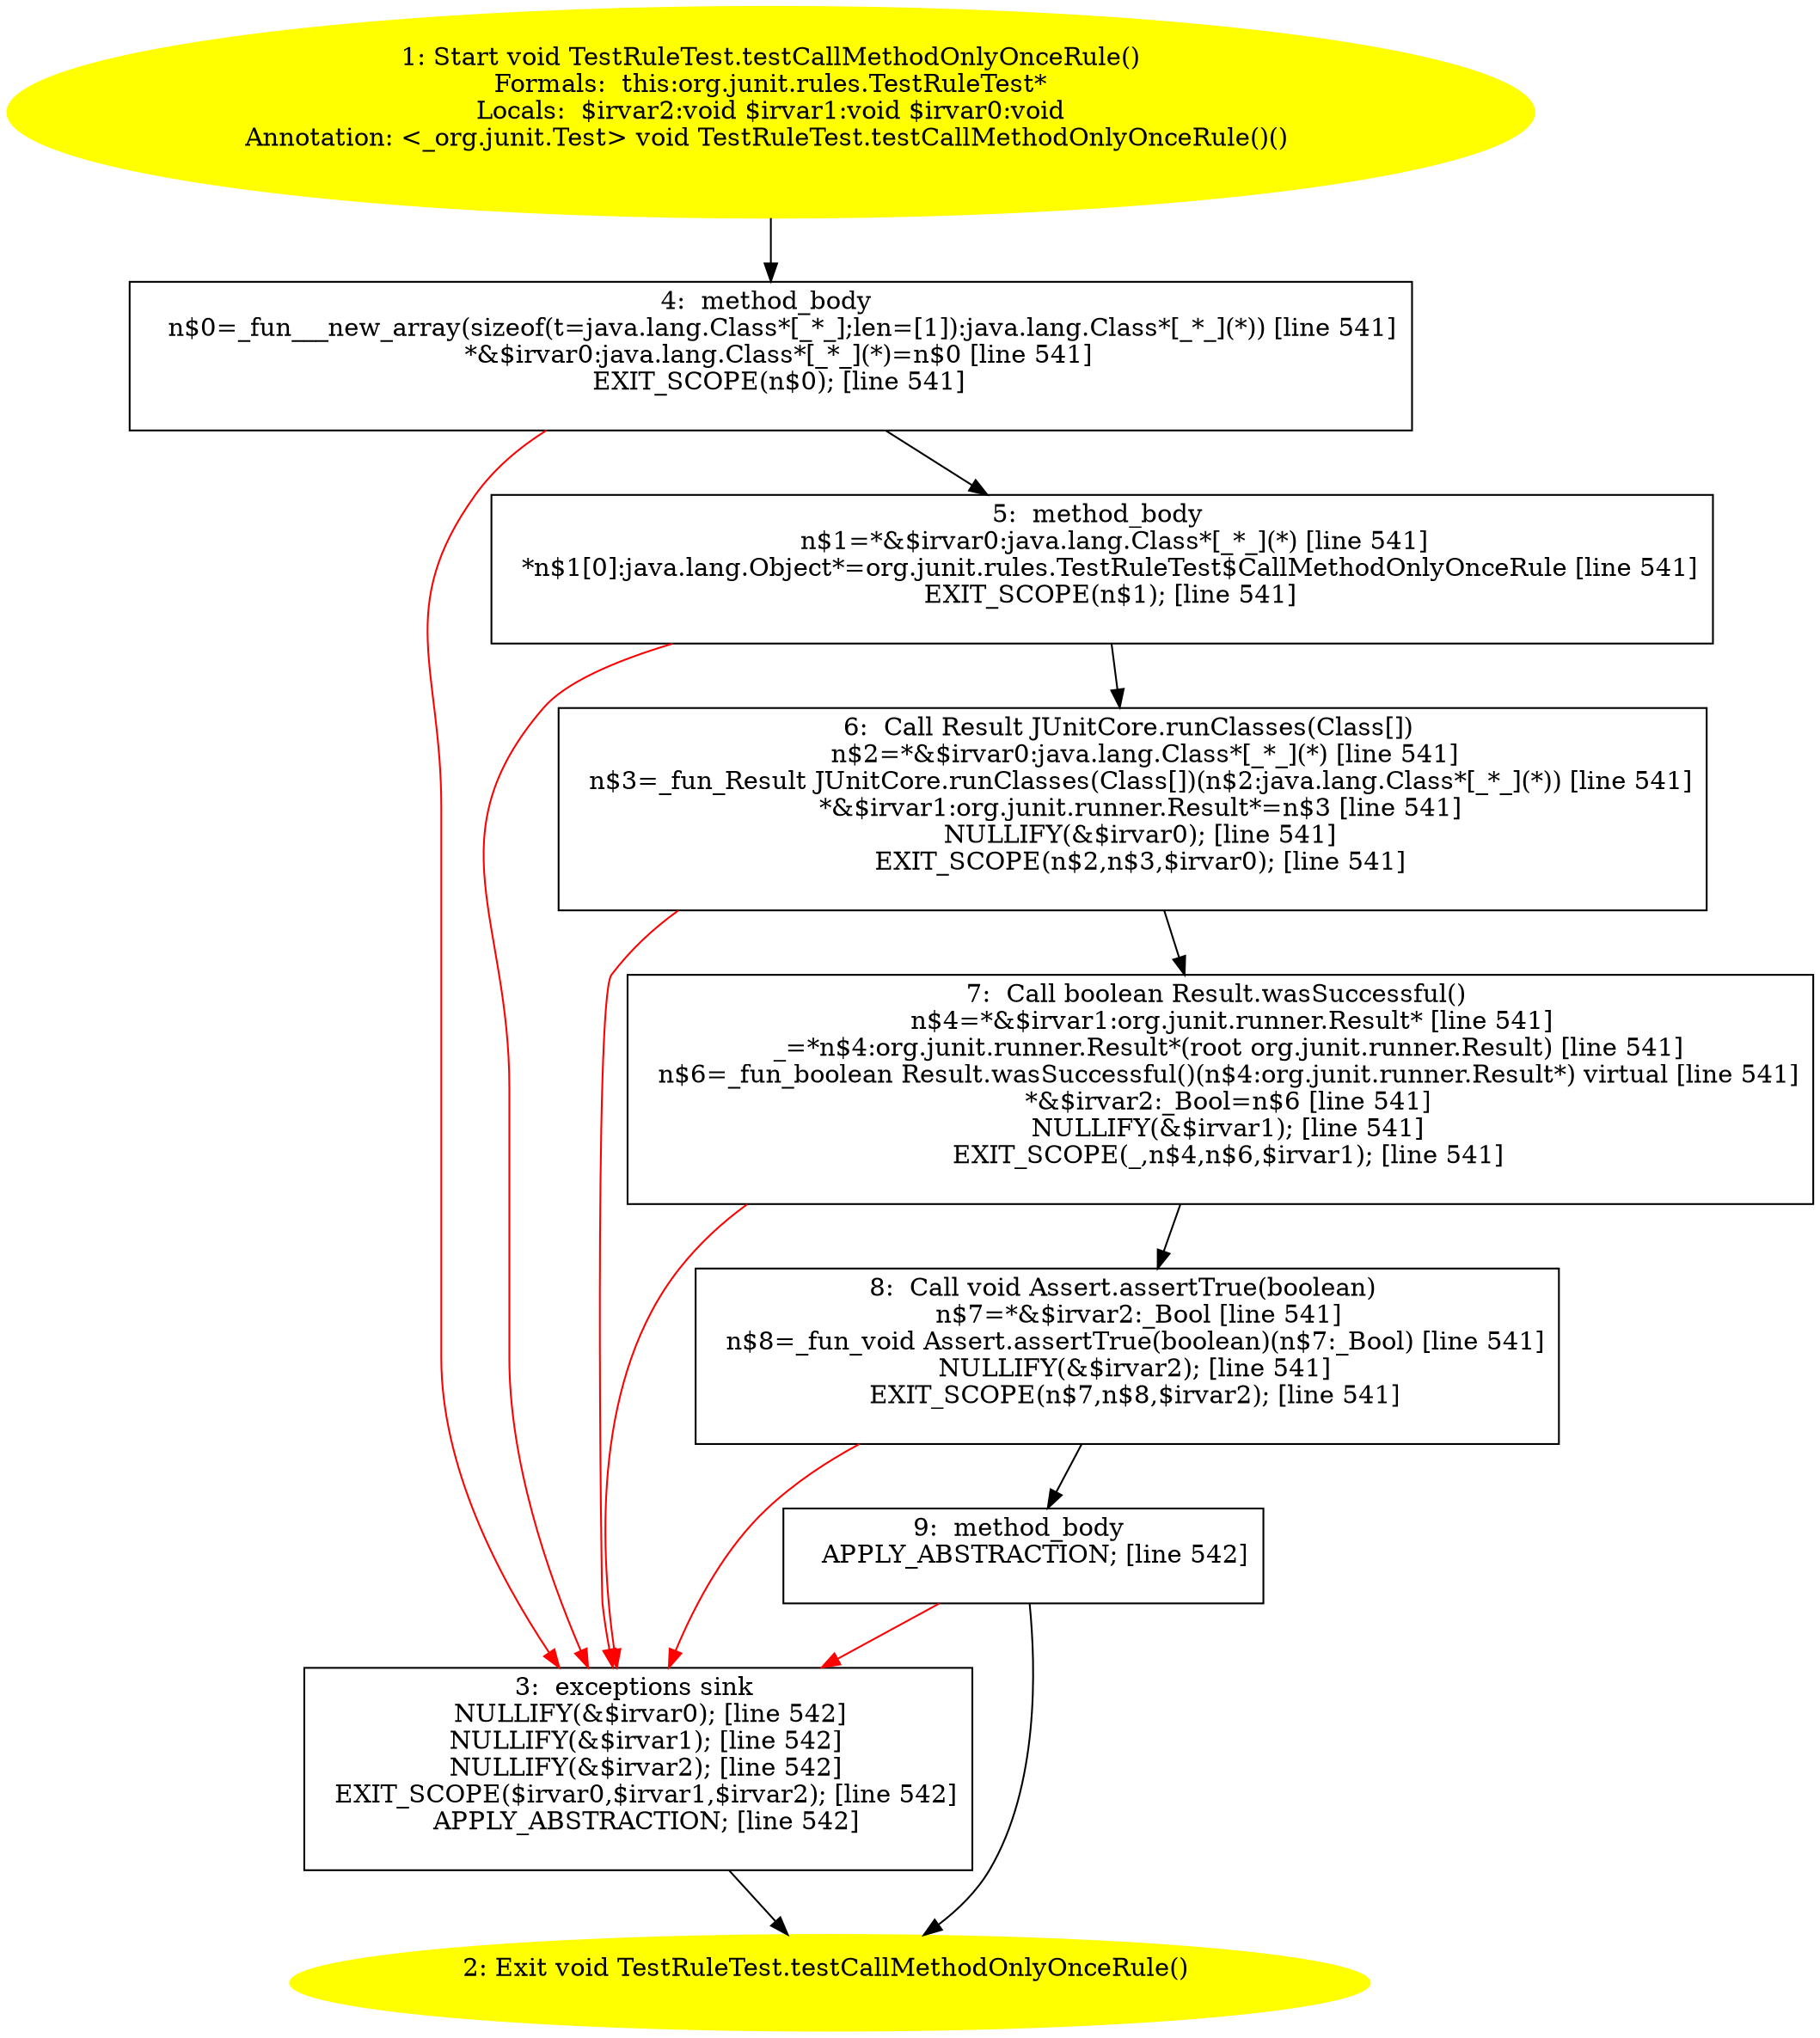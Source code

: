 /* @generated */
digraph cfg {
"org.junit.rules.TestRuleTest.testCallMethodOnlyOnceRule():void.fa655daf3a0b94d577a7b2ec280540b7_1" [label="1: Start void TestRuleTest.testCallMethodOnlyOnceRule()\nFormals:  this:org.junit.rules.TestRuleTest*\nLocals:  $irvar2:void $irvar1:void $irvar0:void\nAnnotation: <_org.junit.Test> void TestRuleTest.testCallMethodOnlyOnceRule()() \n  " color=yellow style=filled]
	

	 "org.junit.rules.TestRuleTest.testCallMethodOnlyOnceRule():void.fa655daf3a0b94d577a7b2ec280540b7_1" -> "org.junit.rules.TestRuleTest.testCallMethodOnlyOnceRule():void.fa655daf3a0b94d577a7b2ec280540b7_4" ;
"org.junit.rules.TestRuleTest.testCallMethodOnlyOnceRule():void.fa655daf3a0b94d577a7b2ec280540b7_2" [label="2: Exit void TestRuleTest.testCallMethodOnlyOnceRule() \n  " color=yellow style=filled]
	

"org.junit.rules.TestRuleTest.testCallMethodOnlyOnceRule():void.fa655daf3a0b94d577a7b2ec280540b7_3" [label="3:  exceptions sink \n   NULLIFY(&$irvar0); [line 542]\n  NULLIFY(&$irvar1); [line 542]\n  NULLIFY(&$irvar2); [line 542]\n  EXIT_SCOPE($irvar0,$irvar1,$irvar2); [line 542]\n  APPLY_ABSTRACTION; [line 542]\n " shape="box"]
	

	 "org.junit.rules.TestRuleTest.testCallMethodOnlyOnceRule():void.fa655daf3a0b94d577a7b2ec280540b7_3" -> "org.junit.rules.TestRuleTest.testCallMethodOnlyOnceRule():void.fa655daf3a0b94d577a7b2ec280540b7_2" ;
"org.junit.rules.TestRuleTest.testCallMethodOnlyOnceRule():void.fa655daf3a0b94d577a7b2ec280540b7_4" [label="4:  method_body \n   n$0=_fun___new_array(sizeof(t=java.lang.Class*[_*_];len=[1]):java.lang.Class*[_*_](*)) [line 541]\n  *&$irvar0:java.lang.Class*[_*_](*)=n$0 [line 541]\n  EXIT_SCOPE(n$0); [line 541]\n " shape="box"]
	

	 "org.junit.rules.TestRuleTest.testCallMethodOnlyOnceRule():void.fa655daf3a0b94d577a7b2ec280540b7_4" -> "org.junit.rules.TestRuleTest.testCallMethodOnlyOnceRule():void.fa655daf3a0b94d577a7b2ec280540b7_5" ;
	 "org.junit.rules.TestRuleTest.testCallMethodOnlyOnceRule():void.fa655daf3a0b94d577a7b2ec280540b7_4" -> "org.junit.rules.TestRuleTest.testCallMethodOnlyOnceRule():void.fa655daf3a0b94d577a7b2ec280540b7_3" [color="red" ];
"org.junit.rules.TestRuleTest.testCallMethodOnlyOnceRule():void.fa655daf3a0b94d577a7b2ec280540b7_5" [label="5:  method_body \n   n$1=*&$irvar0:java.lang.Class*[_*_](*) [line 541]\n  *n$1[0]:java.lang.Object*=org.junit.rules.TestRuleTest$CallMethodOnlyOnceRule [line 541]\n  EXIT_SCOPE(n$1); [line 541]\n " shape="box"]
	

	 "org.junit.rules.TestRuleTest.testCallMethodOnlyOnceRule():void.fa655daf3a0b94d577a7b2ec280540b7_5" -> "org.junit.rules.TestRuleTest.testCallMethodOnlyOnceRule():void.fa655daf3a0b94d577a7b2ec280540b7_6" ;
	 "org.junit.rules.TestRuleTest.testCallMethodOnlyOnceRule():void.fa655daf3a0b94d577a7b2ec280540b7_5" -> "org.junit.rules.TestRuleTest.testCallMethodOnlyOnceRule():void.fa655daf3a0b94d577a7b2ec280540b7_3" [color="red" ];
"org.junit.rules.TestRuleTest.testCallMethodOnlyOnceRule():void.fa655daf3a0b94d577a7b2ec280540b7_6" [label="6:  Call Result JUnitCore.runClasses(Class[]) \n   n$2=*&$irvar0:java.lang.Class*[_*_](*) [line 541]\n  n$3=_fun_Result JUnitCore.runClasses(Class[])(n$2:java.lang.Class*[_*_](*)) [line 541]\n  *&$irvar1:org.junit.runner.Result*=n$3 [line 541]\n  NULLIFY(&$irvar0); [line 541]\n  EXIT_SCOPE(n$2,n$3,$irvar0); [line 541]\n " shape="box"]
	

	 "org.junit.rules.TestRuleTest.testCallMethodOnlyOnceRule():void.fa655daf3a0b94d577a7b2ec280540b7_6" -> "org.junit.rules.TestRuleTest.testCallMethodOnlyOnceRule():void.fa655daf3a0b94d577a7b2ec280540b7_7" ;
	 "org.junit.rules.TestRuleTest.testCallMethodOnlyOnceRule():void.fa655daf3a0b94d577a7b2ec280540b7_6" -> "org.junit.rules.TestRuleTest.testCallMethodOnlyOnceRule():void.fa655daf3a0b94d577a7b2ec280540b7_3" [color="red" ];
"org.junit.rules.TestRuleTest.testCallMethodOnlyOnceRule():void.fa655daf3a0b94d577a7b2ec280540b7_7" [label="7:  Call boolean Result.wasSuccessful() \n   n$4=*&$irvar1:org.junit.runner.Result* [line 541]\n  _=*n$4:org.junit.runner.Result*(root org.junit.runner.Result) [line 541]\n  n$6=_fun_boolean Result.wasSuccessful()(n$4:org.junit.runner.Result*) virtual [line 541]\n  *&$irvar2:_Bool=n$6 [line 541]\n  NULLIFY(&$irvar1); [line 541]\n  EXIT_SCOPE(_,n$4,n$6,$irvar1); [line 541]\n " shape="box"]
	

	 "org.junit.rules.TestRuleTest.testCallMethodOnlyOnceRule():void.fa655daf3a0b94d577a7b2ec280540b7_7" -> "org.junit.rules.TestRuleTest.testCallMethodOnlyOnceRule():void.fa655daf3a0b94d577a7b2ec280540b7_8" ;
	 "org.junit.rules.TestRuleTest.testCallMethodOnlyOnceRule():void.fa655daf3a0b94d577a7b2ec280540b7_7" -> "org.junit.rules.TestRuleTest.testCallMethodOnlyOnceRule():void.fa655daf3a0b94d577a7b2ec280540b7_3" [color="red" ];
"org.junit.rules.TestRuleTest.testCallMethodOnlyOnceRule():void.fa655daf3a0b94d577a7b2ec280540b7_8" [label="8:  Call void Assert.assertTrue(boolean) \n   n$7=*&$irvar2:_Bool [line 541]\n  n$8=_fun_void Assert.assertTrue(boolean)(n$7:_Bool) [line 541]\n  NULLIFY(&$irvar2); [line 541]\n  EXIT_SCOPE(n$7,n$8,$irvar2); [line 541]\n " shape="box"]
	

	 "org.junit.rules.TestRuleTest.testCallMethodOnlyOnceRule():void.fa655daf3a0b94d577a7b2ec280540b7_8" -> "org.junit.rules.TestRuleTest.testCallMethodOnlyOnceRule():void.fa655daf3a0b94d577a7b2ec280540b7_9" ;
	 "org.junit.rules.TestRuleTest.testCallMethodOnlyOnceRule():void.fa655daf3a0b94d577a7b2ec280540b7_8" -> "org.junit.rules.TestRuleTest.testCallMethodOnlyOnceRule():void.fa655daf3a0b94d577a7b2ec280540b7_3" [color="red" ];
"org.junit.rules.TestRuleTest.testCallMethodOnlyOnceRule():void.fa655daf3a0b94d577a7b2ec280540b7_9" [label="9:  method_body \n   APPLY_ABSTRACTION; [line 542]\n " shape="box"]
	

	 "org.junit.rules.TestRuleTest.testCallMethodOnlyOnceRule():void.fa655daf3a0b94d577a7b2ec280540b7_9" -> "org.junit.rules.TestRuleTest.testCallMethodOnlyOnceRule():void.fa655daf3a0b94d577a7b2ec280540b7_2" ;
	 "org.junit.rules.TestRuleTest.testCallMethodOnlyOnceRule():void.fa655daf3a0b94d577a7b2ec280540b7_9" -> "org.junit.rules.TestRuleTest.testCallMethodOnlyOnceRule():void.fa655daf3a0b94d577a7b2ec280540b7_3" [color="red" ];
}
